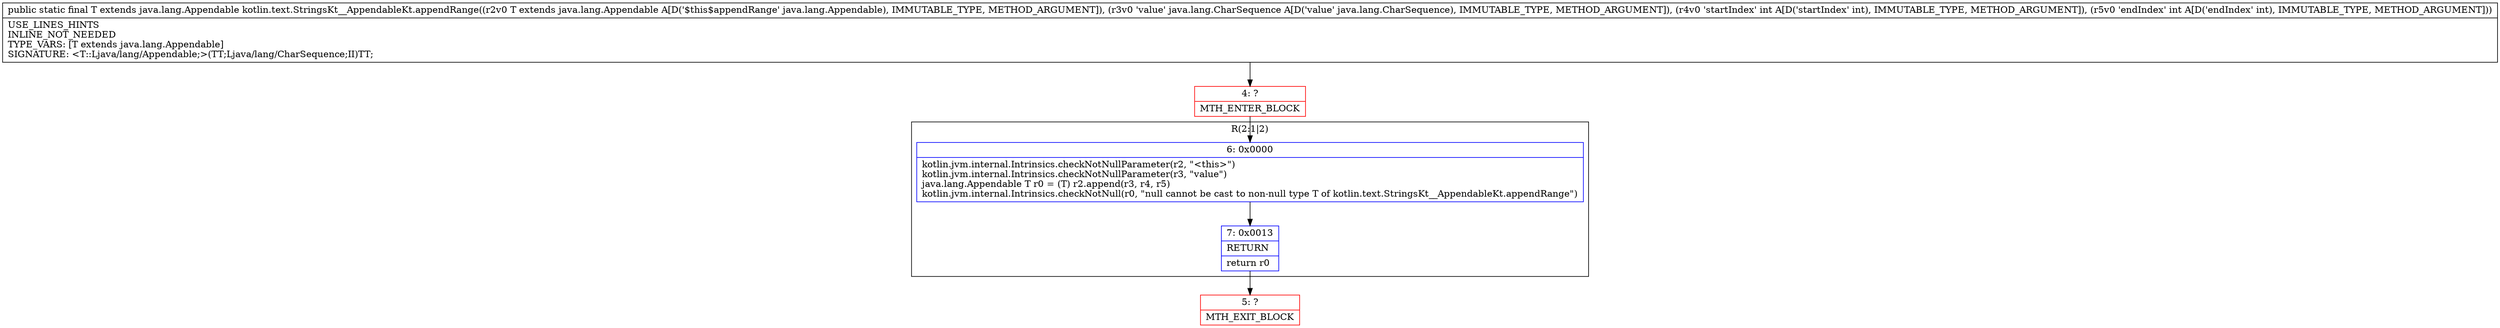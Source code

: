 digraph "CFG forkotlin.text.StringsKt__AppendableKt.appendRange(Ljava\/lang\/Appendable;Ljava\/lang\/CharSequence;II)Ljava\/lang\/Appendable;" {
subgraph cluster_Region_1175131445 {
label = "R(2:1|2)";
node [shape=record,color=blue];
Node_6 [shape=record,label="{6\:\ 0x0000|kotlin.jvm.internal.Intrinsics.checkNotNullParameter(r2, \"\<this\>\")\lkotlin.jvm.internal.Intrinsics.checkNotNullParameter(r3, \"value\")\ljava.lang.Appendable T r0 = (T) r2.append(r3, r4, r5)\lkotlin.jvm.internal.Intrinsics.checkNotNull(r0, \"null cannot be cast to non\-null type T of kotlin.text.StringsKt__AppendableKt.appendRange\")\l}"];
Node_7 [shape=record,label="{7\:\ 0x0013|RETURN\l|return r0\l}"];
}
Node_4 [shape=record,color=red,label="{4\:\ ?|MTH_ENTER_BLOCK\l}"];
Node_5 [shape=record,color=red,label="{5\:\ ?|MTH_EXIT_BLOCK\l}"];
MethodNode[shape=record,label="{public static final T extends java.lang.Appendable kotlin.text.StringsKt__AppendableKt.appendRange((r2v0 T extends java.lang.Appendable A[D('$this$appendRange' java.lang.Appendable), IMMUTABLE_TYPE, METHOD_ARGUMENT]), (r3v0 'value' java.lang.CharSequence A[D('value' java.lang.CharSequence), IMMUTABLE_TYPE, METHOD_ARGUMENT]), (r4v0 'startIndex' int A[D('startIndex' int), IMMUTABLE_TYPE, METHOD_ARGUMENT]), (r5v0 'endIndex' int A[D('endIndex' int), IMMUTABLE_TYPE, METHOD_ARGUMENT]))  | USE_LINES_HINTS\lINLINE_NOT_NEEDED\lTYPE_VARS: [T extends java.lang.Appendable]\lSIGNATURE: \<T::Ljava\/lang\/Appendable;\>(TT;Ljava\/lang\/CharSequence;II)TT;\l}"];
MethodNode -> Node_4;Node_6 -> Node_7;
Node_7 -> Node_5;
Node_4 -> Node_6;
}

